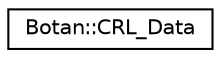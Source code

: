 digraph "Graphical Class Hierarchy"
{
  edge [fontname="Helvetica",fontsize="10",labelfontname="Helvetica",labelfontsize="10"];
  node [fontname="Helvetica",fontsize="10",shape=record];
  rankdir="LR";
  Node0 [label="Botan::CRL_Data",height=0.2,width=0.4,color="black", fillcolor="white", style="filled",URL="$struct_botan_1_1_c_r_l___data.html"];
}
